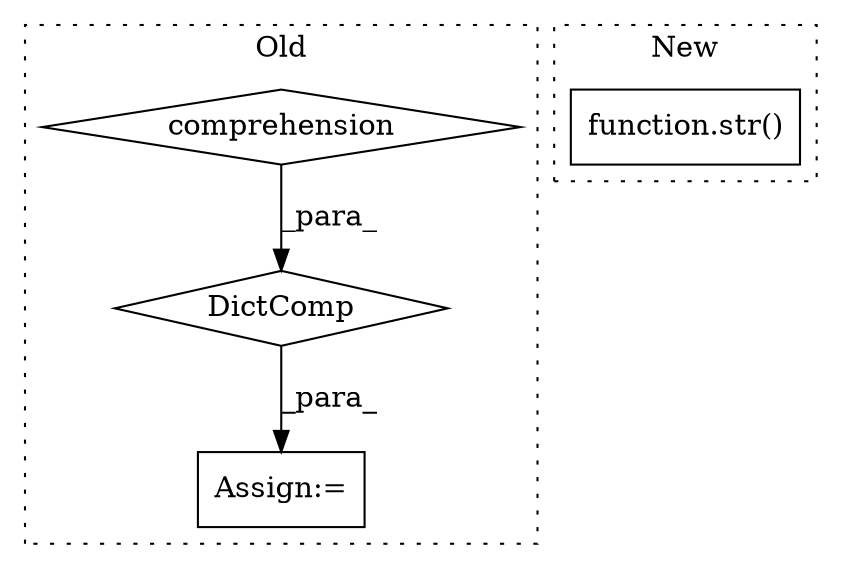 digraph G {
subgraph cluster0 {
1 [label="DictComp" a="84" s="4517" l="94" shape="diamond"];
3 [label="comprehension" a="45" s="4567" l="3" shape="diamond"];
4 [label="Assign:=" a="68" s="4514" l="3" shape="box"];
label = "Old";
style="dotted";
}
subgraph cluster1 {
2 [label="function.str()" a="75" s="5062,5078" l="4,1" shape="box"];
label = "New";
style="dotted";
}
1 -> 4 [label="_para_"];
3 -> 1 [label="_para_"];
}